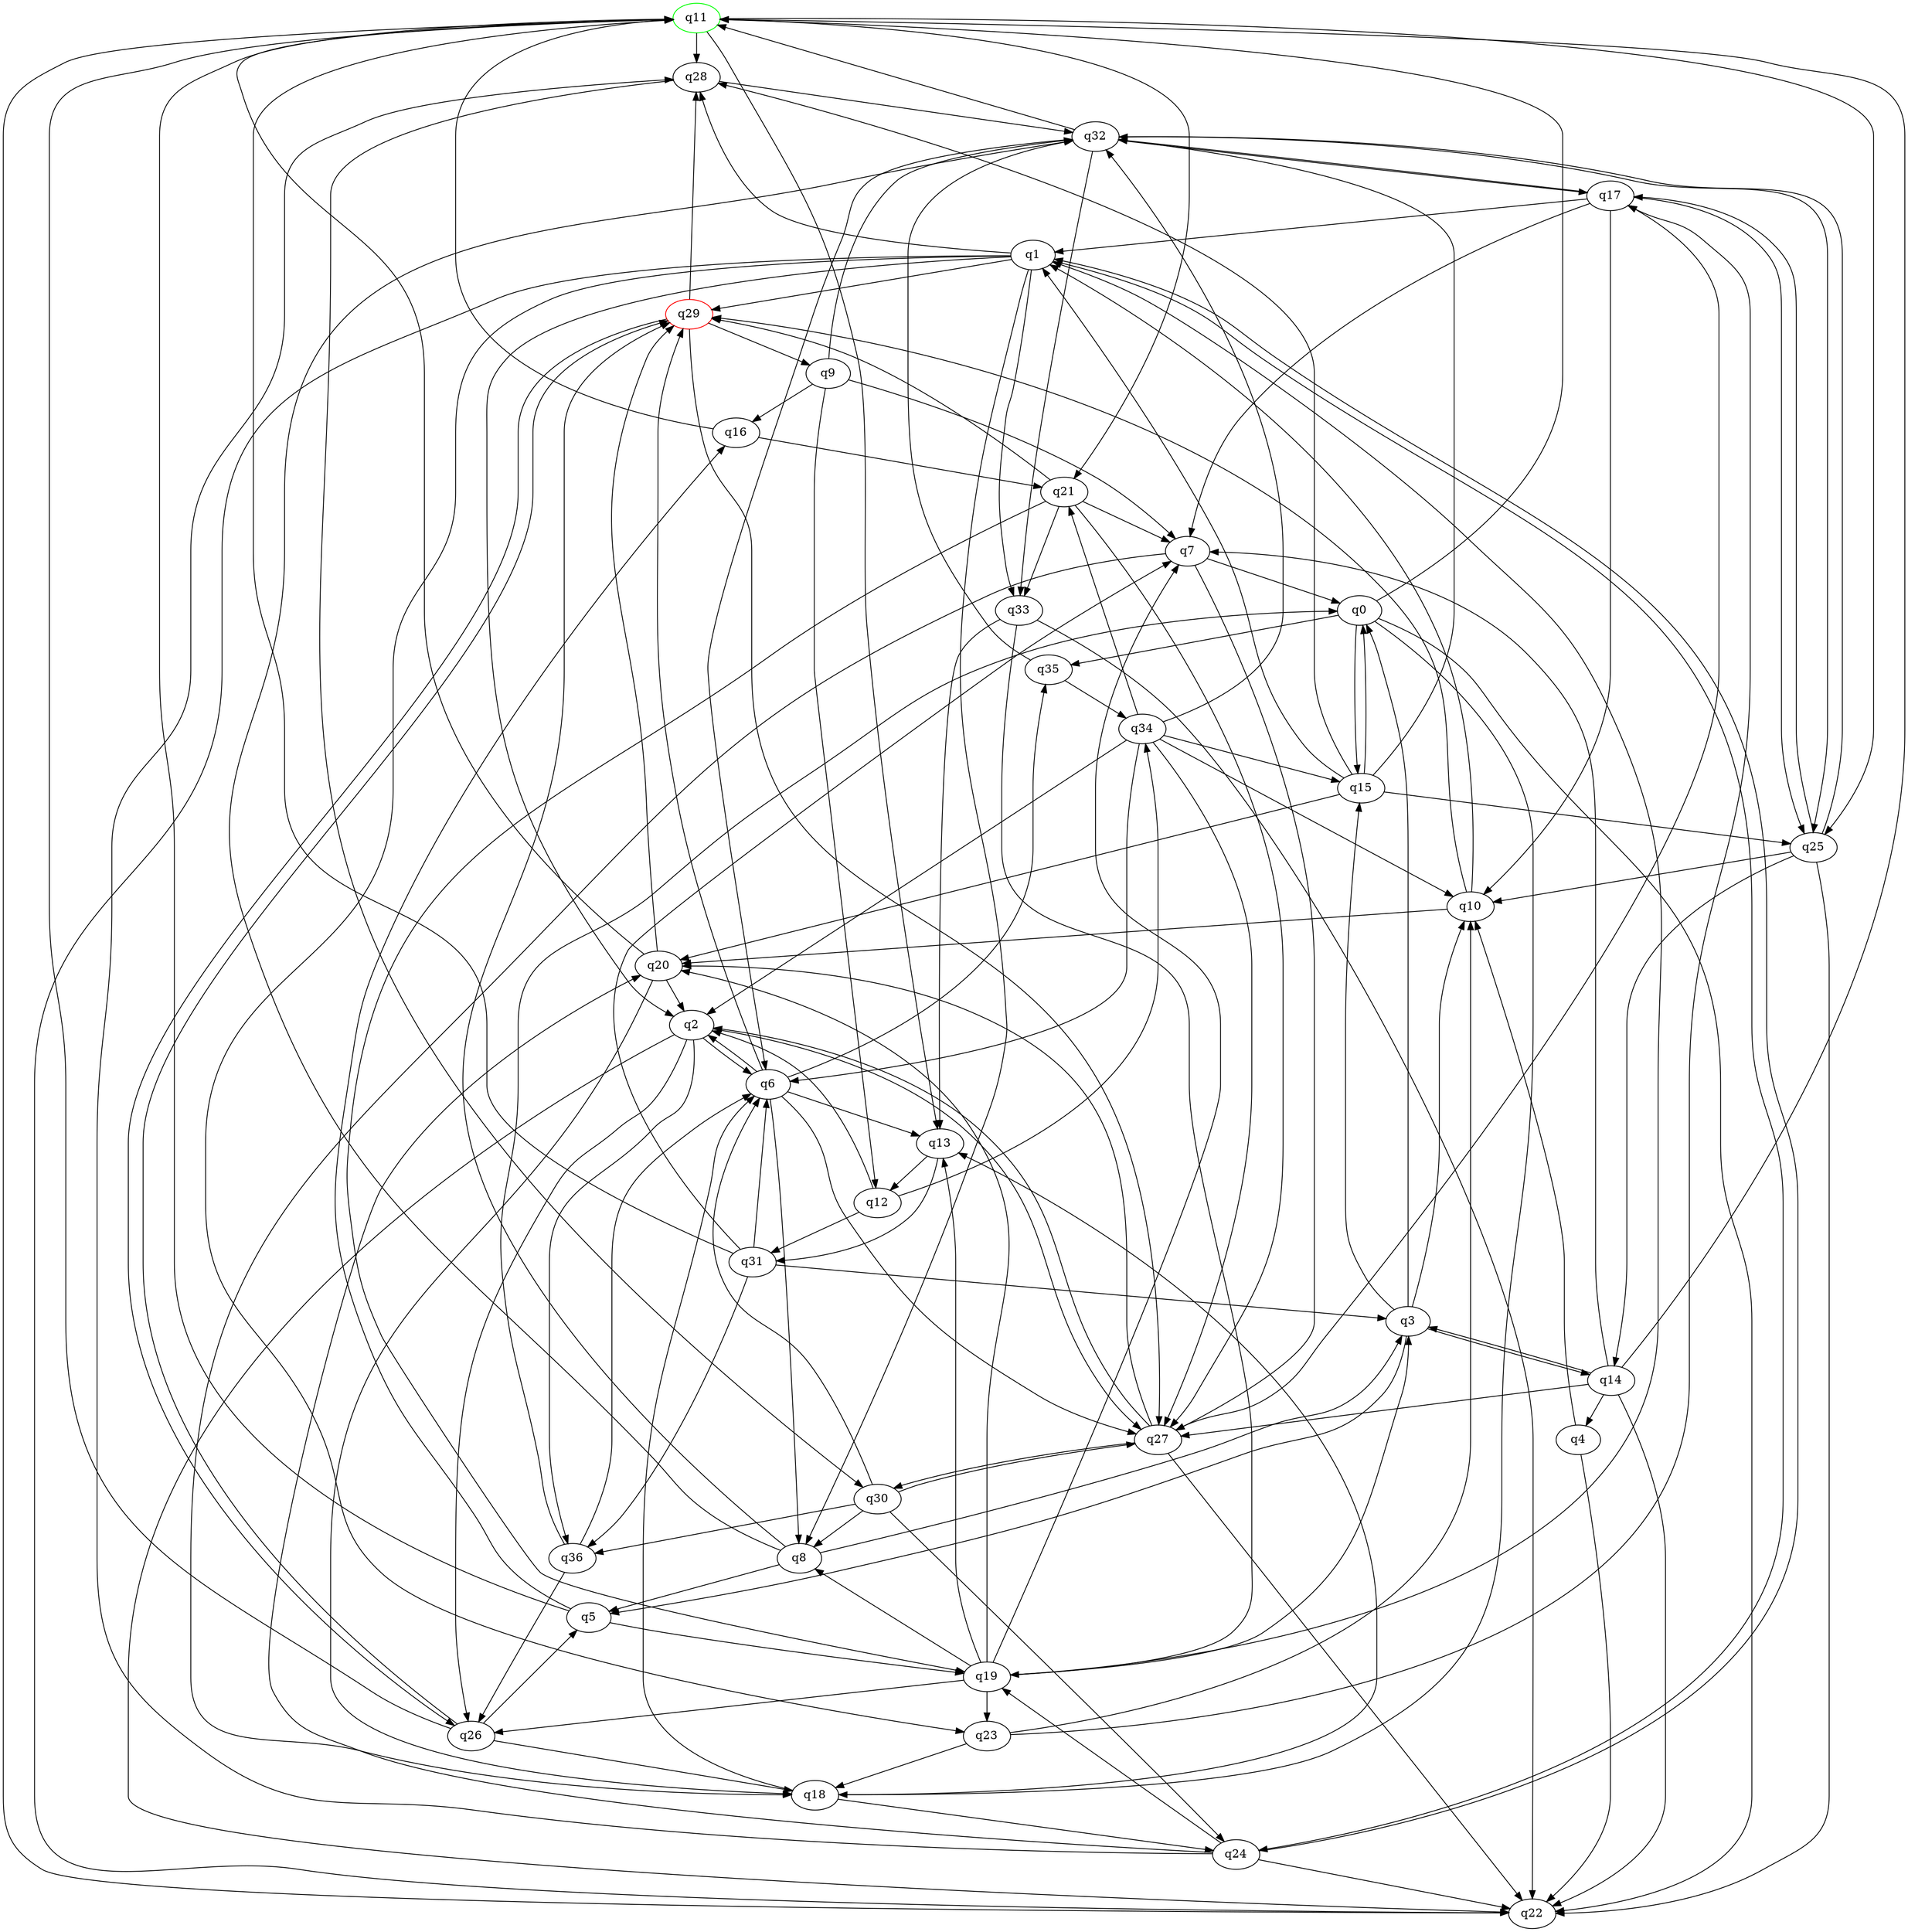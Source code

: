 digraph A{
q11 [initial=1,color=green];
q29 [final=1,color=red];
q0 -> q11;
q0 -> q15;
q0 -> q18;
q0 -> q22;
q0 -> q35;
q1 -> q2;
q1 -> q8;
q1 -> q22;
q1 -> q23;
q1 -> q24;
q1 -> q28;
q1 -> q29;
q1 -> q33;
q2 -> q6;
q2 -> q22;
q2 -> q26;
q2 -> q27;
q2 -> q36;
q3 -> q0;
q3 -> q5;
q3 -> q10;
q3 -> q14;
q3 -> q15;
q4 -> q10;
q4 -> q22;
q5 -> q11;
q5 -> q16;
q5 -> q19;
q6 -> q2;
q6 -> q8;
q6 -> q13;
q6 -> q27;
q6 -> q29;
q6 -> q35;
q7 -> q0;
q7 -> q18;
q7 -> q27;
q8 -> q3;
q8 -> q5;
q8 -> q29;
q8 -> q32;
q9 -> q7;
q9 -> q12;
q9 -> q16;
q9 -> q32;
q10 -> q1;
q10 -> q20;
q10 -> q29;
q11 -> q13;
q11 -> q21;
q11 -> q25;
q11 -> q28;
q12 -> q2;
q12 -> q31;
q12 -> q34;
q13 -> q12;
q13 -> q31;
q14 -> q3;
q14 -> q4;
q14 -> q7;
q14 -> q11;
q14 -> q22;
q14 -> q27;
q15 -> q0;
q15 -> q1;
q15 -> q20;
q15 -> q25;
q15 -> q28;
q15 -> q32;
q16 -> q11;
q16 -> q21;
q17 -> q1;
q17 -> q7;
q17 -> q10;
q17 -> q25;
q17 -> q32;
q18 -> q6;
q18 -> q13;
q18 -> q24;
q19 -> q1;
q19 -> q3;
q19 -> q7;
q19 -> q8;
q19 -> q13;
q19 -> q20;
q19 -> q23;
q19 -> q26;
q20 -> q2;
q20 -> q11;
q20 -> q18;
q20 -> q29;
q21 -> q7;
q21 -> q19;
q21 -> q27;
q21 -> q29;
q21 -> q33;
q22 -> q11;
q23 -> q10;
q23 -> q17;
q23 -> q18;
q24 -> q1;
q24 -> q19;
q24 -> q20;
q24 -> q22;
q24 -> q28;
q25 -> q10;
q25 -> q14;
q25 -> q17;
q25 -> q22;
q25 -> q32;
q26 -> q5;
q26 -> q11;
q26 -> q18;
q26 -> q29;
q27 -> q2;
q27 -> q17;
q27 -> q20;
q27 -> q22;
q27 -> q30;
q28 -> q30;
q28 -> q32;
q29 -> q9;
q29 -> q26;
q29 -> q27;
q29 -> q28;
q30 -> q6;
q30 -> q8;
q30 -> q24;
q30 -> q27;
q30 -> q36;
q31 -> q3;
q31 -> q6;
q31 -> q7;
q31 -> q11;
q31 -> q36;
q32 -> q6;
q32 -> q11;
q32 -> q17;
q32 -> q25;
q32 -> q33;
q33 -> q13;
q33 -> q19;
q33 -> q22;
q34 -> q2;
q34 -> q6;
q34 -> q10;
q34 -> q15;
q34 -> q21;
q34 -> q27;
q34 -> q32;
q35 -> q32;
q35 -> q34;
q36 -> q0;
q36 -> q6;
q36 -> q26;
}